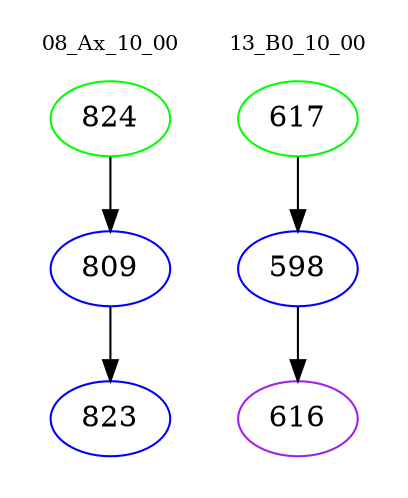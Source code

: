 digraph{
subgraph cluster_0 {
color = white
label = "08_Ax_10_00";
fontsize=10;
T0_824 [label="824", color="green"]
T0_824 -> T0_809 [color="black"]
T0_809 [label="809", color="blue"]
T0_809 -> T0_823 [color="black"]
T0_823 [label="823", color="blue"]
}
subgraph cluster_1 {
color = white
label = "13_B0_10_00";
fontsize=10;
T1_617 [label="617", color="green"]
T1_617 -> T1_598 [color="black"]
T1_598 [label="598", color="blue"]
T1_598 -> T1_616 [color="black"]
T1_616 [label="616", color="purple"]
}
}

